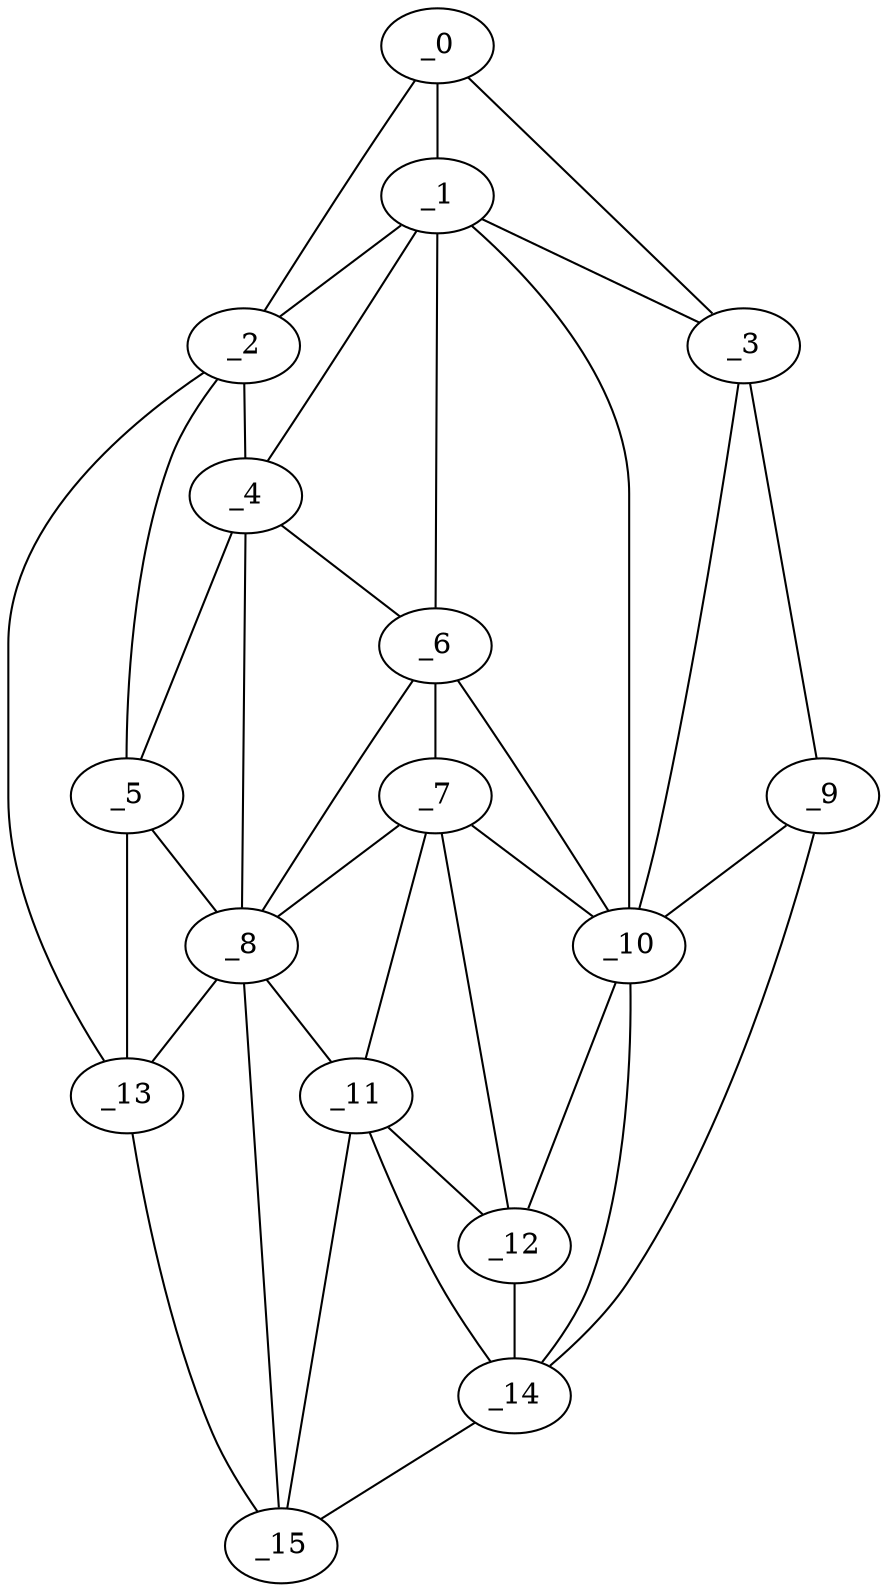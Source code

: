 graph "obj7__240.gxl" {
	_0	 [x=38,
		y=9];
	_1	 [x=46,
		y=29];
	_0 -- _1	 [valence=1];
	_2	 [x=51,
		y=3];
	_0 -- _2	 [valence=1];
	_3	 [x=54,
		y=125];
	_0 -- _3	 [valence=1];
	_1 -- _2	 [valence=2];
	_1 -- _3	 [valence=1];
	_4	 [x=66,
		y=24];
	_1 -- _4	 [valence=2];
	_6	 [x=69,
		y=29];
	_1 -- _6	 [valence=2];
	_10	 [x=87,
		y=73];
	_1 -- _10	 [valence=2];
	_2 -- _4	 [valence=2];
	_5	 [x=67,
		y=10];
	_2 -- _5	 [valence=2];
	_13	 [x=93,
		y=14];
	_2 -- _13	 [valence=1];
	_9	 [x=80,
		y=124];
	_3 -- _9	 [valence=1];
	_3 -- _10	 [valence=1];
	_4 -- _5	 [valence=2];
	_4 -- _6	 [valence=2];
	_8	 [x=80,
		y=19];
	_4 -- _8	 [valence=1];
	_5 -- _8	 [valence=2];
	_5 -- _13	 [valence=2];
	_7	 [x=77,
		y=30];
	_6 -- _7	 [valence=1];
	_6 -- _8	 [valence=2];
	_6 -- _10	 [valence=2];
	_7 -- _8	 [valence=2];
	_7 -- _10	 [valence=2];
	_11	 [x=88,
		y=31];
	_7 -- _11	 [valence=1];
	_12	 [x=90,
		y=37];
	_7 -- _12	 [valence=1];
	_8 -- _11	 [valence=2];
	_8 -- _13	 [valence=1];
	_15	 [x=97,
		y=24];
	_8 -- _15	 [valence=1];
	_9 -- _10	 [valence=2];
	_14	 [x=95,
		y=37];
	_9 -- _14	 [valence=1];
	_10 -- _12	 [valence=2];
	_10 -- _14	 [valence=2];
	_11 -- _12	 [valence=2];
	_11 -- _14	 [valence=2];
	_11 -- _15	 [valence=2];
	_12 -- _14	 [valence=1];
	_13 -- _15	 [valence=1];
	_14 -- _15	 [valence=1];
}

